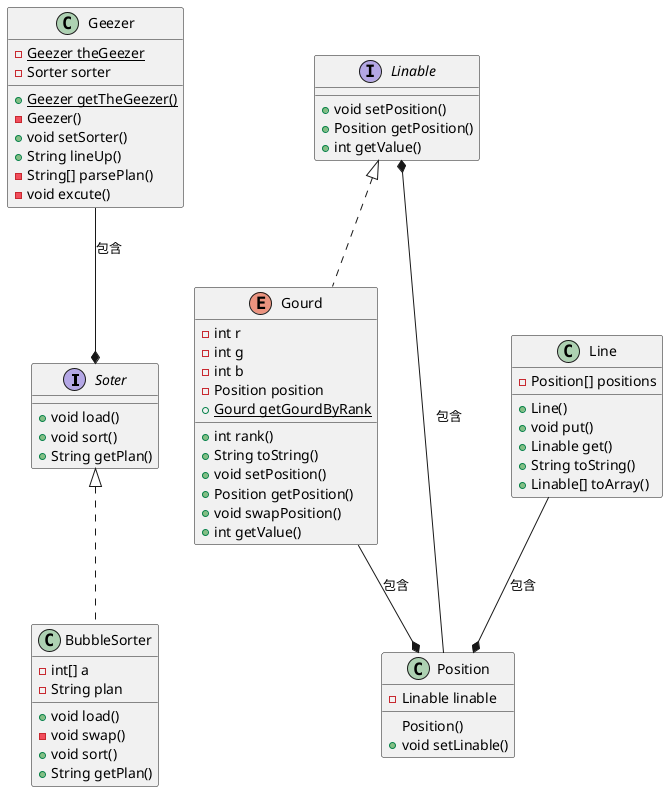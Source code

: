 @startuml
interface Soter{
+void load()
+void sort()
+String getPlan()
}

class BubbleSorter implements Soter{
-int[] a
-String plan
+void load()
-void swap()
+void sort()
+String getPlan()
}

class Geezer{
-{static} Geezer theGeezer
+{static} Geezer getTheGeezer()
-Geezer()
-Sorter sorter
+void setSorter()
+String lineUp()
-String[] parsePlan()
-void excute()
}

interface Linable {
+void setPosition()
+Position getPosition()
+int getValue()
}
class Line{
+Line()
-Position[] positions
+void put()
+Linable get()
+String toString()
+Linable[] toArray()
}

class Position{
-Linable linable
Position()
+void setLinable()
}
enum Gourd implements Linable{
-int r
-int g
-int b
-Position position
+{static} Gourd getGourdByRank
+int rank()
+String toString()
+void setPosition()
+Position getPosition()
+void swapPosition()
+int getValue()
}
Geezer --* Soter:包含
Gourd --* Position:包含
Position --* Linable:包含
Line --* Position:包含
@enduml